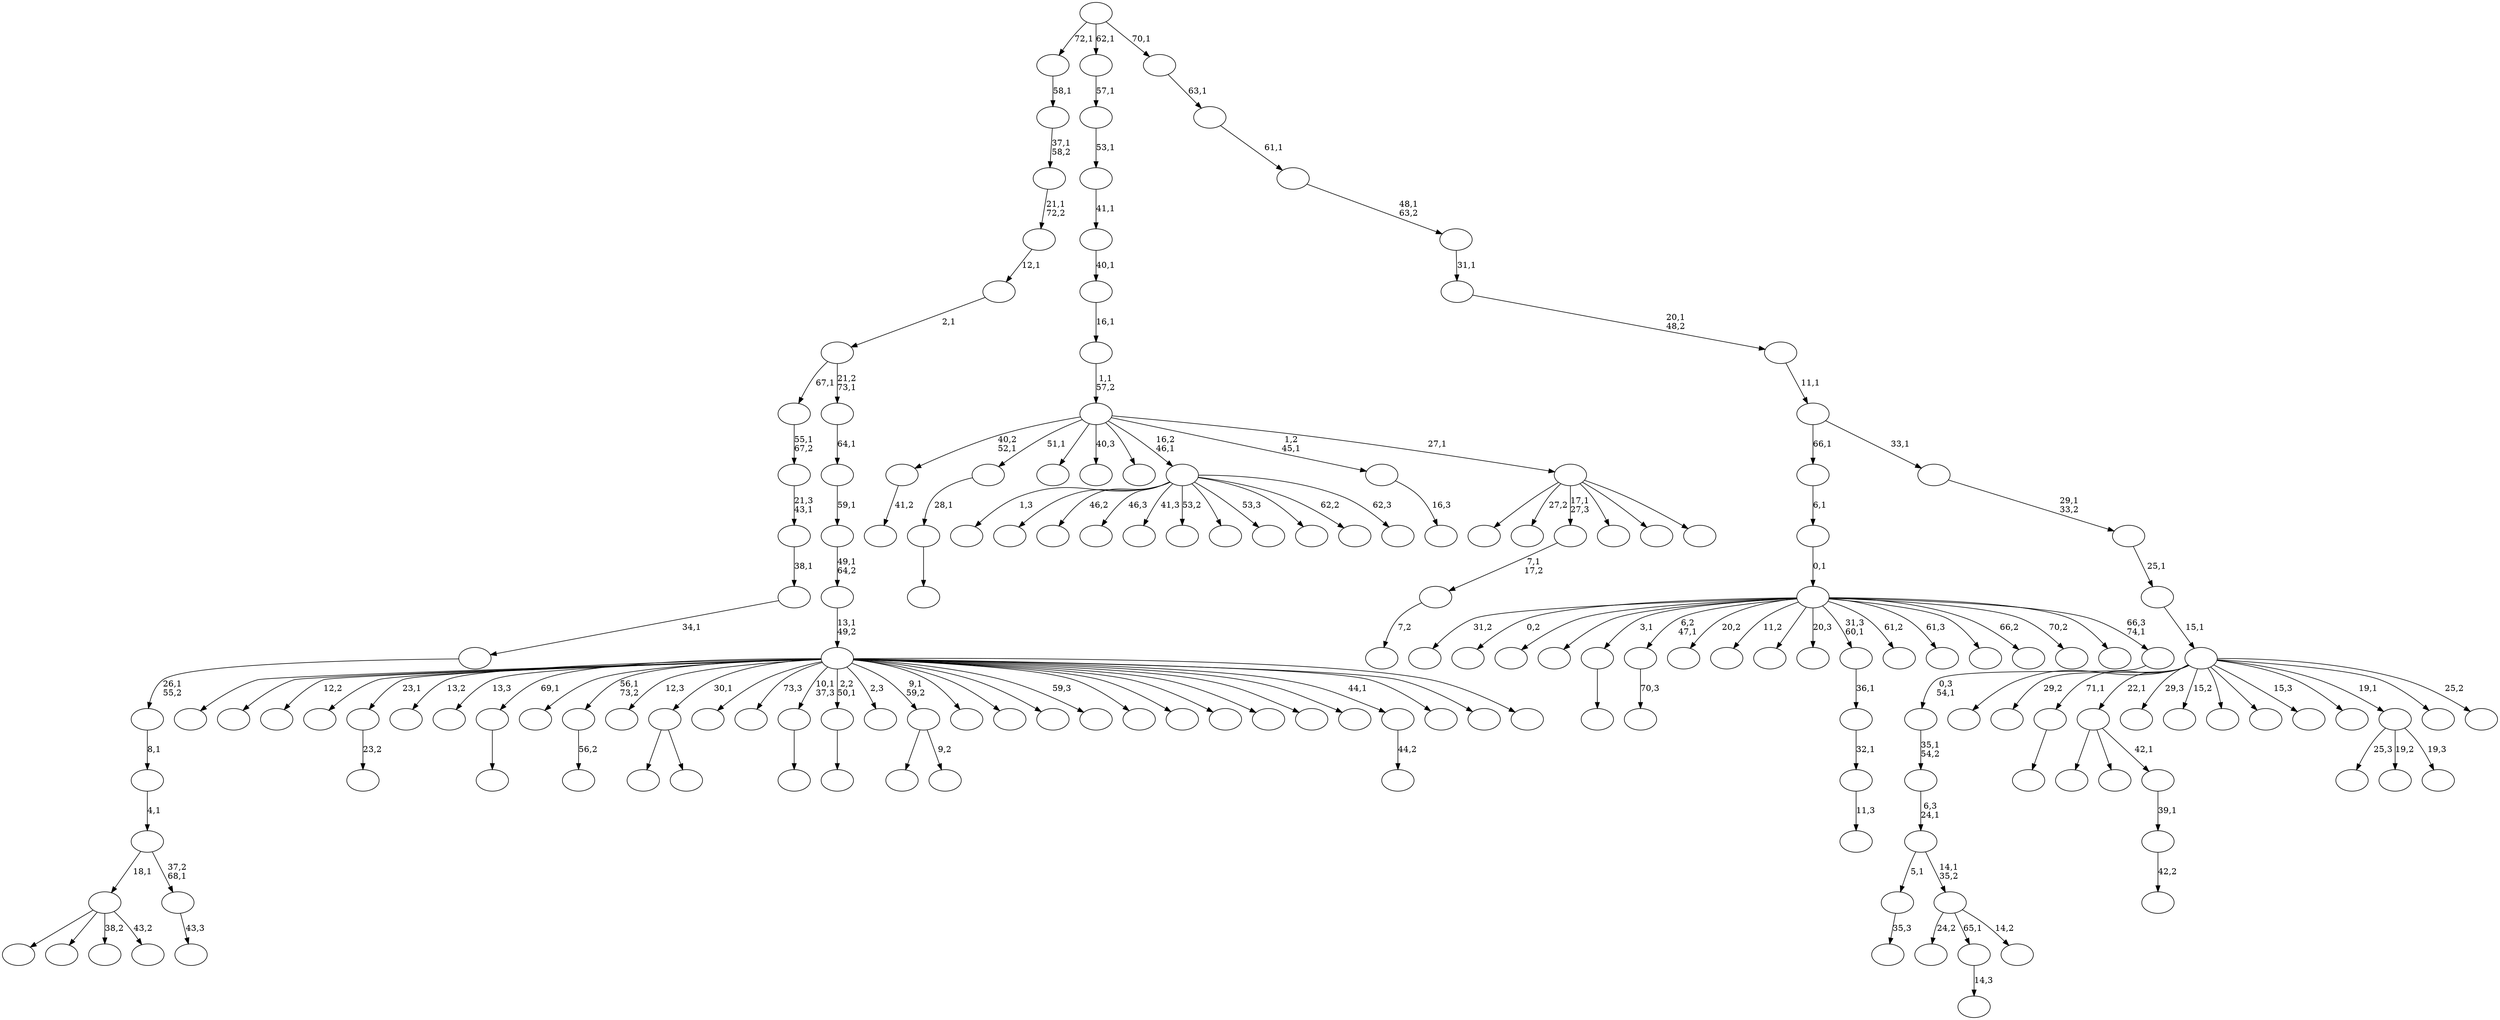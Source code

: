 digraph T {
	175 [label=""]
	174 [label=""]
	173 [label=""]
	172 [label=""]
	171 [label=""]
	170 [label=""]
	169 [label=""]
	168 [label=""]
	167 [label=""]
	166 [label=""]
	165 [label=""]
	164 [label=""]
	163 [label=""]
	162 [label=""]
	161 [label=""]
	160 [label=""]
	159 [label=""]
	158 [label=""]
	157 [label=""]
	156 [label=""]
	155 [label=""]
	154 [label=""]
	153 [label=""]
	152 [label=""]
	151 [label=""]
	150 [label=""]
	149 [label=""]
	148 [label=""]
	147 [label=""]
	146 [label=""]
	145 [label=""]
	144 [label=""]
	143 [label=""]
	142 [label=""]
	141 [label=""]
	140 [label=""]
	139 [label=""]
	138 [label=""]
	137 [label=""]
	136 [label=""]
	135 [label=""]
	134 [label=""]
	133 [label=""]
	132 [label=""]
	131 [label=""]
	130 [label=""]
	129 [label=""]
	128 [label=""]
	127 [label=""]
	126 [label=""]
	125 [label=""]
	124 [label=""]
	123 [label=""]
	122 [label=""]
	121 [label=""]
	120 [label=""]
	119 [label=""]
	118 [label=""]
	117 [label=""]
	116 [label=""]
	115 [label=""]
	114 [label=""]
	113 [label=""]
	112 [label=""]
	111 [label=""]
	110 [label=""]
	109 [label=""]
	108 [label=""]
	107 [label=""]
	106 [label=""]
	105 [label=""]
	104 [label=""]
	103 [label=""]
	102 [label=""]
	101 [label=""]
	100 [label=""]
	99 [label=""]
	98 [label=""]
	97 [label=""]
	96 [label=""]
	95 [label=""]
	94 [label=""]
	93 [label=""]
	92 [label=""]
	91 [label=""]
	90 [label=""]
	89 [label=""]
	88 [label=""]
	87 [label=""]
	86 [label=""]
	85 [label=""]
	84 [label=""]
	83 [label=""]
	82 [label=""]
	81 [label=""]
	80 [label=""]
	79 [label=""]
	78 [label=""]
	77 [label=""]
	76 [label=""]
	75 [label=""]
	74 [label=""]
	73 [label=""]
	72 [label=""]
	71 [label=""]
	70 [label=""]
	69 [label=""]
	68 [label=""]
	67 [label=""]
	66 [label=""]
	65 [label=""]
	64 [label=""]
	63 [label=""]
	62 [label=""]
	61 [label=""]
	60 [label=""]
	59 [label=""]
	58 [label=""]
	57 [label=""]
	56 [label=""]
	55 [label=""]
	54 [label=""]
	53 [label=""]
	52 [label=""]
	51 [label=""]
	50 [label=""]
	49 [label=""]
	48 [label=""]
	47 [label=""]
	46 [label=""]
	45 [label=""]
	44 [label=""]
	43 [label=""]
	42 [label=""]
	41 [label=""]
	40 [label=""]
	39 [label=""]
	38 [label=""]
	37 [label=""]
	36 [label=""]
	35 [label=""]
	34 [label=""]
	33 [label=""]
	32 [label=""]
	31 [label=""]
	30 [label=""]
	29 [label=""]
	28 [label=""]
	27 [label=""]
	26 [label=""]
	25 [label=""]
	24 [label=""]
	23 [label=""]
	22 [label=""]
	21 [label=""]
	20 [label=""]
	19 [label=""]
	18 [label=""]
	17 [label=""]
	16 [label=""]
	15 [label=""]
	14 [label=""]
	13 [label=""]
	12 [label=""]
	11 [label=""]
	10 [label=""]
	9 [label=""]
	8 [label=""]
	7 [label=""]
	6 [label=""]
	5 [label=""]
	4 [label=""]
	3 [label=""]
	2 [label=""]
	1 [label=""]
	0 [label=""]
	162 -> 163 [label="41,2"]
	159 -> 160 [label=""]
	158 -> 159 [label="28,1"]
	149 -> 150 [label="23,2"]
	142 -> 143 [label=""]
	139 -> 140 [label="70,3"]
	136 -> 137 [label="7,2"]
	135 -> 136 [label="7,1\n17,2"]
	131 -> 132 [label=""]
	127 -> 128 [label=""]
	121 -> 122 [label="56,2"]
	117 -> 118 [label="42,2"]
	116 -> 117 [label="39,1"]
	115 -> 156 [label=""]
	115 -> 151 [label=""]
	115 -> 116 [label="42,1"]
	109 -> 154 [label=""]
	109 -> 110 [label=""]
	105 -> 174 [label="1,3"]
	105 -> 165 [label=""]
	105 -> 155 [label="46,2"]
	105 -> 146 [label="46,3"]
	105 -> 134 [label="41,3"]
	105 -> 130 [label="53,2"]
	105 -> 125 [label=""]
	105 -> 124 [label="53,3"]
	105 -> 113 [label=""]
	105 -> 112 [label="62,2"]
	105 -> 106 [label="62,3"]
	103 -> 104 [label=""]
	100 -> 101 [label="11,3"]
	99 -> 100 [label="32,1"]
	98 -> 99 [label="36,1"]
	94 -> 95 [label=""]
	91 -> 166 [label=""]
	91 -> 92 [label="9,2"]
	86 -> 87 [label="35,3"]
	82 -> 83 [label="16,3"]
	69 -> 148 [label=""]
	69 -> 141 [label=""]
	69 -> 79 [label="38,2"]
	69 -> 70 [label="43,2"]
	67 -> 68 [label="43,3"]
	66 -> 69 [label="18,1"]
	66 -> 67 [label="37,2\n68,1"]
	65 -> 66 [label="4,1"]
	64 -> 65 [label="8,1"]
	63 -> 64 [label="26,1\n55,2"]
	62 -> 63 [label="34,1"]
	61 -> 62 [label="38,1"]
	60 -> 61 [label="21,3\n43,1"]
	59 -> 60 [label="55,1\n67,2"]
	52 -> 172 [label="25,3"]
	52 -> 164 [label="19,2"]
	52 -> 53 [label="19,3"]
	47 -> 48 [label="44,2"]
	44 -> 45 [label="14,3"]
	42 -> 58 [label="24,2"]
	42 -> 44 [label="65,1"]
	42 -> 43 [label="14,2"]
	41 -> 86 [label="5,1"]
	41 -> 42 [label="14,1\n35,2"]
	40 -> 41 [label="6,3\n24,1"]
	39 -> 40 [label="35,1\n54,2"]
	38 -> 39 [label="0,3\n54,1"]
	37 -> 171 [label="31,2"]
	37 -> 168 [label="0,2"]
	37 -> 161 [label=""]
	37 -> 144 [label=""]
	37 -> 142 [label="3,1"]
	37 -> 139 [label="6,2\n47,1"]
	37 -> 138 [label="20,2"]
	37 -> 120 [label="11,2"]
	37 -> 119 [label=""]
	37 -> 102 [label="20,3"]
	37 -> 98 [label="31,3\n60,1"]
	37 -> 96 [label="61,2"]
	37 -> 85 [label="61,3"]
	37 -> 80 [label=""]
	37 -> 72 [label="66,2"]
	37 -> 56 [label="70,2"]
	37 -> 49 [label=""]
	37 -> 38 [label="66,3\n74,1"]
	36 -> 37 [label="0,1"]
	35 -> 36 [label="6,1"]
	32 -> 173 [label=""]
	32 -> 170 [label=""]
	32 -> 169 [label="12,2"]
	32 -> 153 [label=""]
	32 -> 149 [label="23,1"]
	32 -> 147 [label="13,2"]
	32 -> 145 [label="13,3"]
	32 -> 127 [label="69,1"]
	32 -> 126 [label=""]
	32 -> 121 [label="56,1\n73,2"]
	32 -> 111 [label="12,3"]
	32 -> 109 [label="30,1"]
	32 -> 108 [label=""]
	32 -> 107 [label="73,3"]
	32 -> 103 [label="10,1\n37,3"]
	32 -> 94 [label="2,2\n50,1"]
	32 -> 93 [label="2,3"]
	32 -> 91 [label="9,1\n59,2"]
	32 -> 90 [label=""]
	32 -> 89 [label=""]
	32 -> 84 [label=""]
	32 -> 81 [label="59,3"]
	32 -> 78 [label=""]
	32 -> 76 [label=""]
	32 -> 74 [label=""]
	32 -> 71 [label=""]
	32 -> 57 [label=""]
	32 -> 51 [label=""]
	32 -> 47 [label="44,1"]
	32 -> 46 [label=""]
	32 -> 34 [label=""]
	32 -> 33 [label=""]
	31 -> 32 [label="13,1\n49,2"]
	30 -> 31 [label="49,1\n64,2"]
	29 -> 30 [label="59,1"]
	28 -> 29 [label="64,1"]
	27 -> 59 [label="67,1"]
	27 -> 28 [label="21,2\n73,1"]
	26 -> 27 [label="2,1"]
	25 -> 26 [label="12,1"]
	24 -> 25 [label="21,1\n72,2"]
	23 -> 24 [label="37,1\n58,2"]
	22 -> 23 [label="58,1"]
	20 -> 175 [label=""]
	20 -> 152 [label="27,2"]
	20 -> 135 [label="17,1\n27,3"]
	20 -> 123 [label=""]
	20 -> 97 [label=""]
	20 -> 21 [label=""]
	19 -> 162 [label="40,2\n52,1"]
	19 -> 158 [label="51,1"]
	19 -> 157 [label=""]
	19 -> 129 [label="40,3"]
	19 -> 114 [label=""]
	19 -> 105 [label="16,2\n46,1"]
	19 -> 82 [label="1,2\n45,1"]
	19 -> 20 [label="27,1"]
	18 -> 19 [label="1,1\n57,2"]
	17 -> 18 [label="16,1"]
	16 -> 17 [label="40,1"]
	15 -> 16 [label="41,1"]
	14 -> 15 [label="53,1"]
	13 -> 14 [label="57,1"]
	11 -> 167 [label=""]
	11 -> 133 [label="29,2"]
	11 -> 131 [label="71,1"]
	11 -> 115 [label="22,1"]
	11 -> 88 [label="29,3"]
	11 -> 77 [label="15,2"]
	11 -> 75 [label=""]
	11 -> 73 [label=""]
	11 -> 55 [label="15,3"]
	11 -> 54 [label=""]
	11 -> 52 [label="19,1"]
	11 -> 50 [label=""]
	11 -> 12 [label="25,2"]
	10 -> 11 [label="15,1"]
	9 -> 10 [label="25,1"]
	8 -> 9 [label="29,1\n33,2"]
	7 -> 35 [label="66,1"]
	7 -> 8 [label="33,1"]
	6 -> 7 [label="11,1"]
	5 -> 6 [label="20,1\n48,2"]
	4 -> 5 [label="31,1"]
	3 -> 4 [label="48,1\n63,2"]
	2 -> 3 [label="61,1"]
	1 -> 2 [label="63,1"]
	0 -> 22 [label="72,1"]
	0 -> 13 [label="62,1"]
	0 -> 1 [label="70,1"]
}
